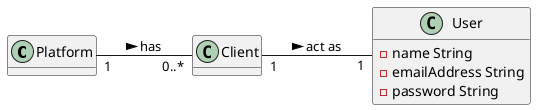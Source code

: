 @startuml
hide methods
left to right direction


class Platform {}

class User {
    -name String
    -emailAddress String
    -password String
}

class Client {}

Platform "1" -- "0..*" Client: has >

Client "1" -- "1" User: act as >
@enduml